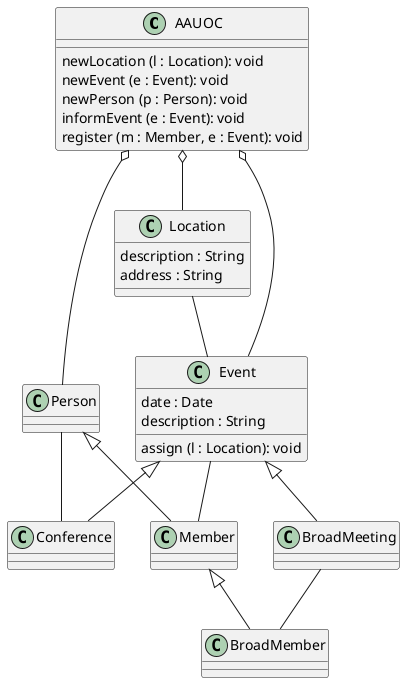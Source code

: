 @startuml

class AAUOC{
    newLocation (l : Location): void
    newEvent (e : Event): void
    newPerson (p : Person): void
    informEvent (e : Event): void
    register (m : Member, e : Event): void
}

class Location{
    description : String
    address : String
}

class Event{
    date : Date
    description : String
    assign (l : Location): void
}

class Conference{

}

class BroadMeeting{

}

class Person{

}

class Member{

}

class BroadMember{

}

AAUOC o-- Event
AAUOC o-- Location
AAUOC o-- Person
Location -- Event
Event -- Member
Person -- Conference
BroadMeeting -- BroadMember
Event <|-- Conference
Event <|-- BroadMeeting
Person <|-- Member
Member <|-- BroadMember

@enduml